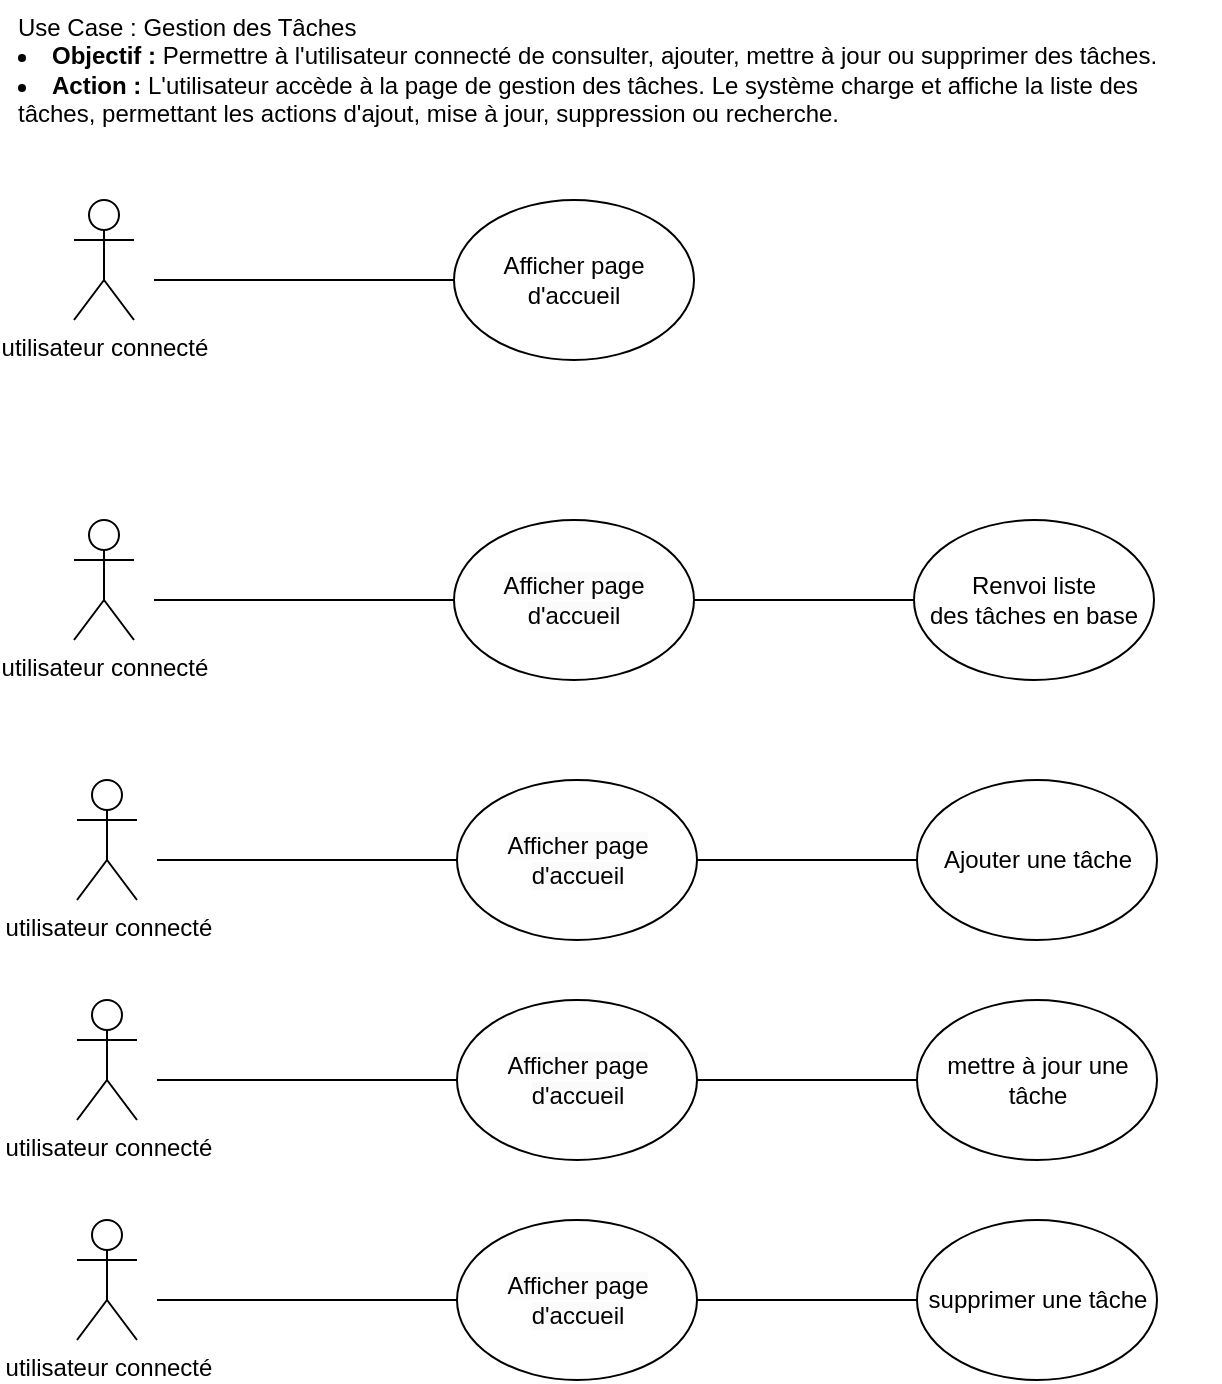 <mxfile version="25.0.1">
  <diagram name="Page-1" id="TsWHqpz44xOTIZvN9osF">
    <mxGraphModel dx="1050" dy="530" grid="1" gridSize="10" guides="1" tooltips="1" connect="1" arrows="1" fold="1" page="1" pageScale="1" pageWidth="827" pageHeight="1169" math="0" shadow="0">
      <root>
        <mxCell id="0" />
        <mxCell id="1" parent="0" />
        <mxCell id="xLnHxZ-x3fyffAVxHDSB-1" value="utilisateur connecté" style="shape=umlActor;verticalLabelPosition=bottom;verticalAlign=top;html=1;outlineConnect=0;" vertex="1" parent="1">
          <mxGeometry x="60" y="120" width="30" height="60" as="geometry" />
        </mxCell>
        <mxCell id="xLnHxZ-x3fyffAVxHDSB-6" value="" style="endArrow=none;html=1;rounded=0;" edge="1" parent="1">
          <mxGeometry width="50" height="50" relative="1" as="geometry">
            <mxPoint x="100" y="160" as="sourcePoint" />
            <mxPoint x="250" y="160" as="targetPoint" />
          </mxGeometry>
        </mxCell>
        <mxCell id="xLnHxZ-x3fyffAVxHDSB-8" value="Afficher page d&#39;accueil" style="ellipse;whiteSpace=wrap;html=1;" vertex="1" parent="1">
          <mxGeometry x="250" y="120" width="120" height="80" as="geometry" />
        </mxCell>
        <mxCell id="xLnHxZ-x3fyffAVxHDSB-9" value="utilisateur connecté" style="shape=umlActor;verticalLabelPosition=bottom;verticalAlign=top;html=1;outlineConnect=0;" vertex="1" parent="1">
          <mxGeometry x="60" y="280" width="30" height="60" as="geometry" />
        </mxCell>
        <mxCell id="xLnHxZ-x3fyffAVxHDSB-10" value="" style="endArrow=none;html=1;rounded=0;" edge="1" parent="1">
          <mxGeometry width="50" height="50" relative="1" as="geometry">
            <mxPoint x="100" y="320" as="sourcePoint" />
            <mxPoint x="250" y="320" as="targetPoint" />
          </mxGeometry>
        </mxCell>
        <mxCell id="xLnHxZ-x3fyffAVxHDSB-11" value="&lt;span style=&quot;color: rgb(0, 0, 0); font-family: Helvetica; font-size: 12px; font-style: normal; font-variant-ligatures: normal; font-variant-caps: normal; font-weight: 400; letter-spacing: normal; orphans: 2; text-align: center; text-indent: 0px; text-transform: none; widows: 2; word-spacing: 0px; -webkit-text-stroke-width: 0px; white-space: normal; background-color: rgb(251, 251, 251); text-decoration-thickness: initial; text-decoration-style: initial; text-decoration-color: initial; display: inline !important; float: none;&quot;&gt;Afficher page d&#39;accueil&lt;/span&gt;" style="ellipse;whiteSpace=wrap;html=1;" vertex="1" parent="1">
          <mxGeometry x="250" y="280" width="120" height="80" as="geometry" />
        </mxCell>
        <mxCell id="xLnHxZ-x3fyffAVxHDSB-12" value="" style="endArrow=none;html=1;rounded=0;" edge="1" parent="1">
          <mxGeometry width="50" height="50" relative="1" as="geometry">
            <mxPoint x="370" y="320" as="sourcePoint" />
            <mxPoint x="480" y="320" as="targetPoint" />
          </mxGeometry>
        </mxCell>
        <mxCell id="xLnHxZ-x3fyffAVxHDSB-13" value="Renvoi liste des&amp;nbsp;tâches en base" style="ellipse;whiteSpace=wrap;html=1;" vertex="1" parent="1">
          <mxGeometry x="480" y="280" width="120" height="80" as="geometry" />
        </mxCell>
        <mxCell id="xLnHxZ-x3fyffAVxHDSB-14" value="Use Case : Gestion des Tâches&lt;div&gt;&lt;li&gt;&lt;strong&gt;Objectif :&lt;/strong&gt;&amp;nbsp;Permettre à l&#39;utilisateur connecté de consulter, ajouter, mettre à jour ou supprimer des tâches.&lt;/li&gt;&lt;li&gt;&lt;strong&gt;Action :&lt;/strong&gt;&amp;nbsp;L&#39;utilisateur accède à la page de gestion des tâches. Le système charge et affiche la liste des tâches, permettant les actions d&#39;ajout, mise à jour, suppression ou recherche.&lt;/li&gt;&lt;/div&gt;" style="text;whiteSpace=wrap;html=1;" vertex="1" parent="1">
          <mxGeometry x="30" y="20" width="603" height="90" as="geometry" />
        </mxCell>
        <mxCell id="xLnHxZ-x3fyffAVxHDSB-17" value="utilisateur connecté" style="shape=umlActor;verticalLabelPosition=bottom;verticalAlign=top;html=1;outlineConnect=0;" vertex="1" parent="1">
          <mxGeometry x="61.5" y="410" width="30" height="60" as="geometry" />
        </mxCell>
        <mxCell id="xLnHxZ-x3fyffAVxHDSB-18" value="" style="endArrow=none;html=1;rounded=0;" edge="1" parent="1">
          <mxGeometry width="50" height="50" relative="1" as="geometry">
            <mxPoint x="101.5" y="450" as="sourcePoint" />
            <mxPoint x="251.5" y="450" as="targetPoint" />
          </mxGeometry>
        </mxCell>
        <mxCell id="xLnHxZ-x3fyffAVxHDSB-19" value="&lt;span style=&quot;color: rgb(0, 0, 0); font-family: Helvetica; font-size: 12px; font-style: normal; font-variant-ligatures: normal; font-variant-caps: normal; font-weight: 400; letter-spacing: normal; orphans: 2; text-align: center; text-indent: 0px; text-transform: none; widows: 2; word-spacing: 0px; -webkit-text-stroke-width: 0px; white-space: normal; background-color: rgb(251, 251, 251); text-decoration-thickness: initial; text-decoration-style: initial; text-decoration-color: initial; display: inline !important; float: none;&quot;&gt;Afficher page d&#39;accueil&lt;/span&gt;" style="ellipse;whiteSpace=wrap;html=1;" vertex="1" parent="1">
          <mxGeometry x="251.5" y="410" width="120" height="80" as="geometry" />
        </mxCell>
        <mxCell id="xLnHxZ-x3fyffAVxHDSB-20" value="" style="endArrow=none;html=1;rounded=0;" edge="1" parent="1">
          <mxGeometry width="50" height="50" relative="1" as="geometry">
            <mxPoint x="371.5" y="450" as="sourcePoint" />
            <mxPoint x="481.5" y="450" as="targetPoint" />
          </mxGeometry>
        </mxCell>
        <mxCell id="xLnHxZ-x3fyffAVxHDSB-21" value="&lt;span style=&quot;text-align: left;&quot;&gt;Ajouter&lt;/span&gt;&amp;nbsp;une tâche" style="ellipse;whiteSpace=wrap;html=1;" vertex="1" parent="1">
          <mxGeometry x="481.5" y="410" width="120" height="80" as="geometry" />
        </mxCell>
        <mxCell id="xLnHxZ-x3fyffAVxHDSB-30" value="utilisateur connecté" style="shape=umlActor;verticalLabelPosition=bottom;verticalAlign=top;html=1;outlineConnect=0;" vertex="1" parent="1">
          <mxGeometry x="61.5" y="520" width="30" height="60" as="geometry" />
        </mxCell>
        <mxCell id="xLnHxZ-x3fyffAVxHDSB-31" value="" style="endArrow=none;html=1;rounded=0;" edge="1" parent="1">
          <mxGeometry width="50" height="50" relative="1" as="geometry">
            <mxPoint x="101.5" y="560" as="sourcePoint" />
            <mxPoint x="251.5" y="560" as="targetPoint" />
          </mxGeometry>
        </mxCell>
        <mxCell id="xLnHxZ-x3fyffAVxHDSB-32" value="&lt;span style=&quot;color: rgb(0, 0, 0); font-family: Helvetica; font-size: 12px; font-style: normal; font-variant-ligatures: normal; font-variant-caps: normal; font-weight: 400; letter-spacing: normal; orphans: 2; text-align: center; text-indent: 0px; text-transform: none; widows: 2; word-spacing: 0px; -webkit-text-stroke-width: 0px; white-space: normal; background-color: rgb(251, 251, 251); text-decoration-thickness: initial; text-decoration-style: initial; text-decoration-color: initial; display: inline !important; float: none;&quot;&gt;Afficher page d&#39;accueil&lt;/span&gt;" style="ellipse;whiteSpace=wrap;html=1;" vertex="1" parent="1">
          <mxGeometry x="251.5" y="520" width="120" height="80" as="geometry" />
        </mxCell>
        <mxCell id="xLnHxZ-x3fyffAVxHDSB-33" value="" style="endArrow=none;html=1;rounded=0;" edge="1" parent="1">
          <mxGeometry width="50" height="50" relative="1" as="geometry">
            <mxPoint x="371.5" y="560" as="sourcePoint" />
            <mxPoint x="481.5" y="560" as="targetPoint" />
          </mxGeometry>
        </mxCell>
        <mxCell id="xLnHxZ-x3fyffAVxHDSB-34" value="&lt;span style=&quot;text-align: left;&quot;&gt;mettre à jour&amp;nbsp;&lt;/span&gt;une tâche" style="ellipse;whiteSpace=wrap;html=1;" vertex="1" parent="1">
          <mxGeometry x="481.5" y="520" width="120" height="80" as="geometry" />
        </mxCell>
        <mxCell id="xLnHxZ-x3fyffAVxHDSB-35" value="utilisateur connecté" style="shape=umlActor;verticalLabelPosition=bottom;verticalAlign=top;html=1;outlineConnect=0;" vertex="1" parent="1">
          <mxGeometry x="61.5" y="630" width="30" height="60" as="geometry" />
        </mxCell>
        <mxCell id="xLnHxZ-x3fyffAVxHDSB-36" value="" style="endArrow=none;html=1;rounded=0;" edge="1" parent="1">
          <mxGeometry width="50" height="50" relative="1" as="geometry">
            <mxPoint x="101.5" y="670" as="sourcePoint" />
            <mxPoint x="251.5" y="670" as="targetPoint" />
          </mxGeometry>
        </mxCell>
        <mxCell id="xLnHxZ-x3fyffAVxHDSB-37" value="&lt;span style=&quot;color: rgb(0, 0, 0); font-family: Helvetica; font-size: 12px; font-style: normal; font-variant-ligatures: normal; font-variant-caps: normal; font-weight: 400; letter-spacing: normal; orphans: 2; text-align: center; text-indent: 0px; text-transform: none; widows: 2; word-spacing: 0px; -webkit-text-stroke-width: 0px; white-space: normal; background-color: rgb(251, 251, 251); text-decoration-thickness: initial; text-decoration-style: initial; text-decoration-color: initial; display: inline !important; float: none;&quot;&gt;Afficher page d&#39;accueil&lt;/span&gt;" style="ellipse;whiteSpace=wrap;html=1;" vertex="1" parent="1">
          <mxGeometry x="251.5" y="630" width="120" height="80" as="geometry" />
        </mxCell>
        <mxCell id="xLnHxZ-x3fyffAVxHDSB-38" value="" style="endArrow=none;html=1;rounded=0;" edge="1" parent="1">
          <mxGeometry width="50" height="50" relative="1" as="geometry">
            <mxPoint x="371.5" y="670" as="sourcePoint" />
            <mxPoint x="481.5" y="670" as="targetPoint" />
          </mxGeometry>
        </mxCell>
        <mxCell id="xLnHxZ-x3fyffAVxHDSB-39" value="&lt;span style=&quot;text-align: left;&quot;&gt;supprimer&lt;/span&gt;&lt;span style=&quot;text-align: left;&quot;&gt;&amp;nbsp;&lt;/span&gt;une tâche" style="ellipse;whiteSpace=wrap;html=1;" vertex="1" parent="1">
          <mxGeometry x="481.5" y="630" width="120" height="80" as="geometry" />
        </mxCell>
      </root>
    </mxGraphModel>
  </diagram>
</mxfile>
